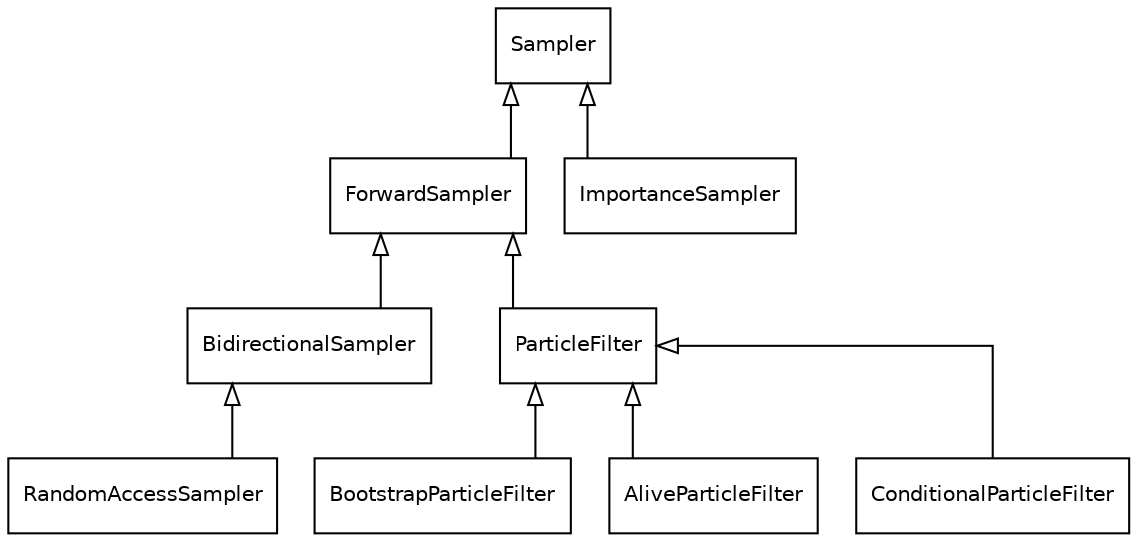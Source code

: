 digraph {
  splines=ortho
  concentrate=true
  rankdir=BT
  node [shape=box,fontname=Helvetica,fontsize=10,margin="0.1,0.01"]
  edge [arrowhead=empty]

  Sampler [href="../classes/Sampler/",target="_top"]
  ForwardSampler [href="../classes/ForwardSampler/",target="_top"]
  BidirectionalSampler [href="../classes/BidirectionalSampler/",target="_top"]
  RandomAccessSampler [href="../classes/RandomAccessSampler/",target="_top"]

  ImportanceSampler [href="../classes/ImportanceSampler/",target="_top"]
  ParticleFilter [href="../classes/ParticleFilter/",target="_top"]
  BootstrapParticleFilter [href="../classes/BootstrapParticleFilter/",target="_top"]
  AliveParticleFilter [href="../classes/AliveParticleFilter/",target="_top"]
  ConditionalParticleFilter [href="../classes/ConditionalParticleFilter/",target="_top"]

  ForwardSampler -> Sampler
  BidirectionalSampler -> ForwardSampler
  RandomAccessSampler -> BidirectionalSampler

  ImportanceSampler -> Sampler
  ParticleFilter -> ForwardSampler
  BootstrapParticleFilter -> ParticleFilter
  AliveParticleFilter -> ParticleFilter
  ConditionalParticleFilter -> ParticleFilter
}
